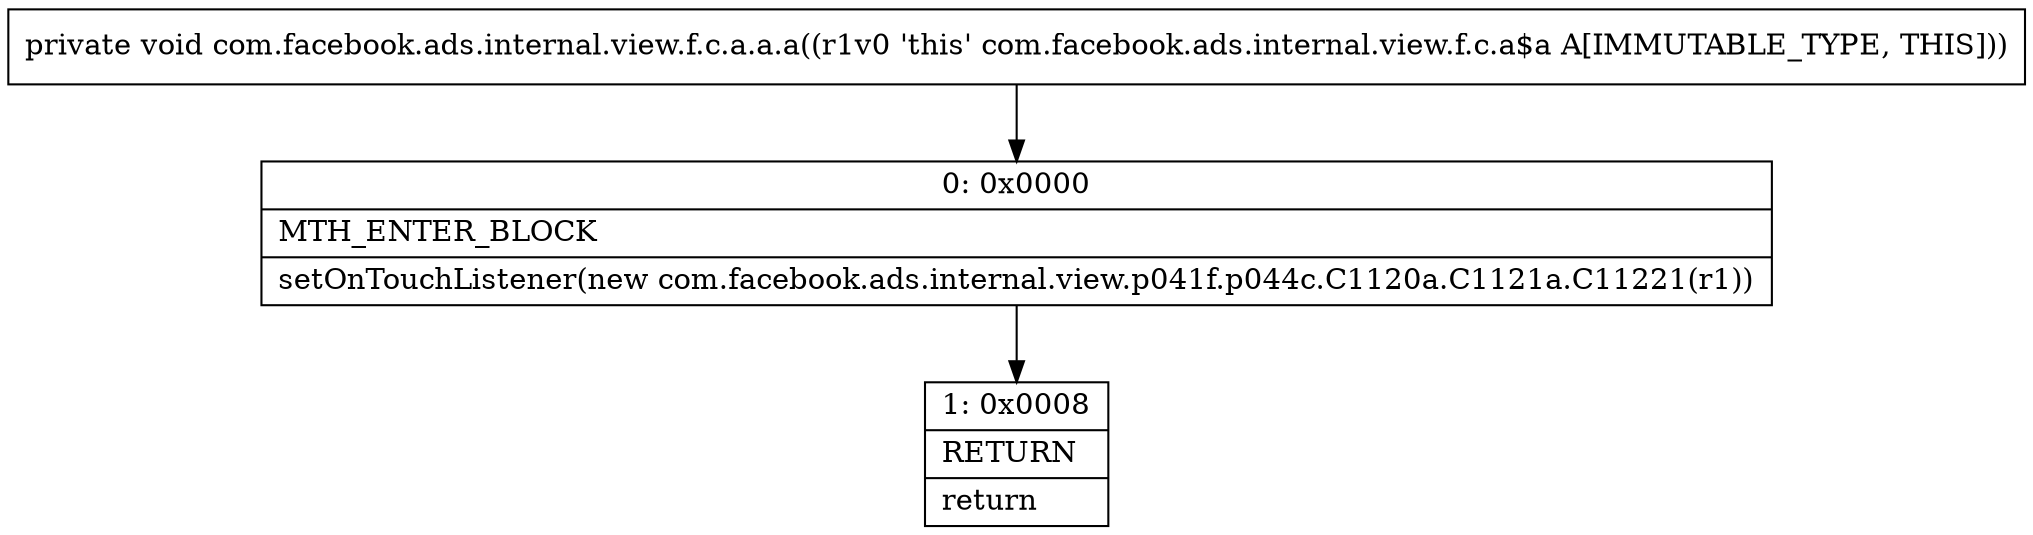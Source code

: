 digraph "CFG forcom.facebook.ads.internal.view.f.c.a.a.a()V" {
Node_0 [shape=record,label="{0\:\ 0x0000|MTH_ENTER_BLOCK\l|setOnTouchListener(new com.facebook.ads.internal.view.p041f.p044c.C1120a.C1121a.C11221(r1))\l}"];
Node_1 [shape=record,label="{1\:\ 0x0008|RETURN\l|return\l}"];
MethodNode[shape=record,label="{private void com.facebook.ads.internal.view.f.c.a.a.a((r1v0 'this' com.facebook.ads.internal.view.f.c.a$a A[IMMUTABLE_TYPE, THIS])) }"];
MethodNode -> Node_0;
Node_0 -> Node_1;
}

